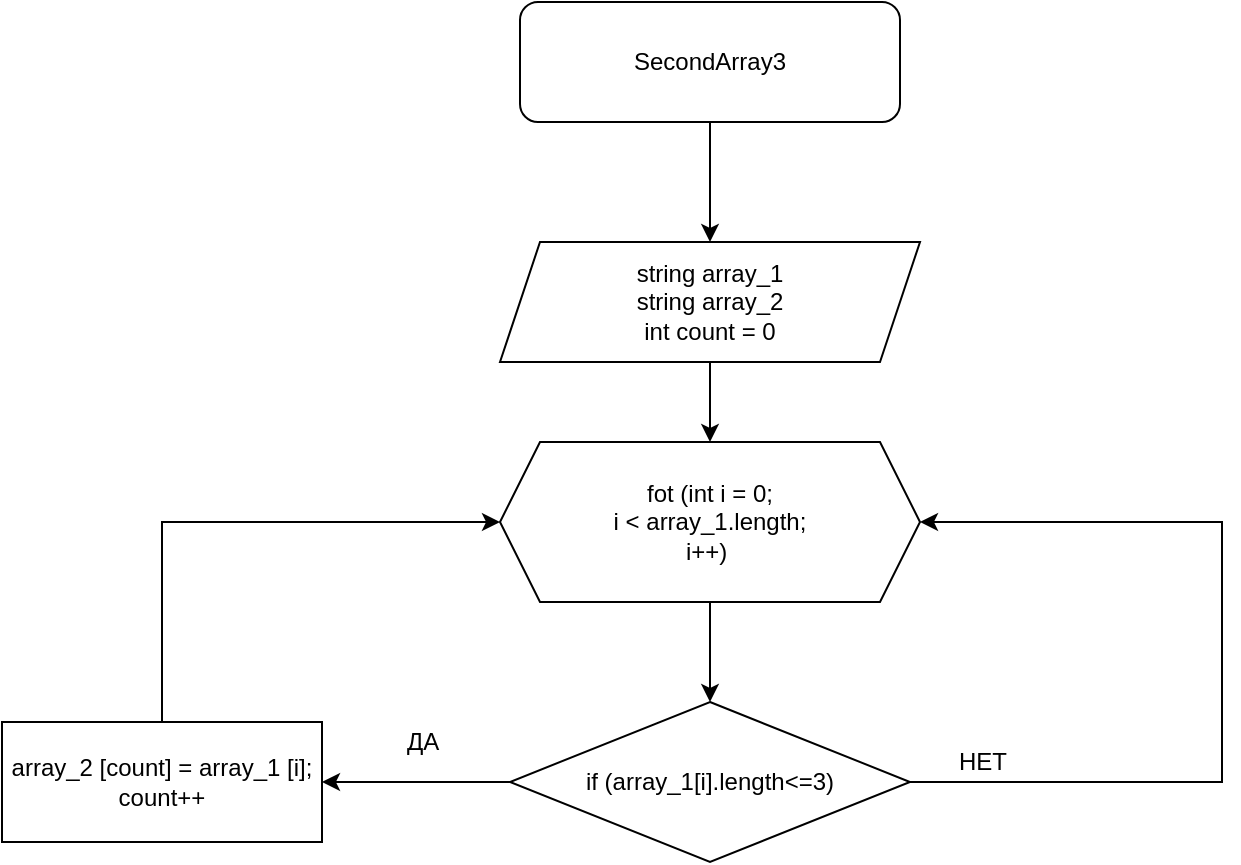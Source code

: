 <mxfile version="20.2.7" type="google"><diagram id="AgZHRD1n0vah4gnTTMAI" name="Page-1"><mxGraphModel grid="1" page="1" gridSize="10" guides="1" tooltips="1" connect="1" arrows="1" fold="1" pageScale="1" pageWidth="827" pageHeight="1169" math="0" shadow="0"><root><mxCell id="0"/><mxCell id="1" parent="0"/><mxCell id="2bXv4Aq9KpcfihPdH2ot-1" value="SecondArray3" style="rounded=1;whiteSpace=wrap;html=1;" vertex="1" parent="1"><mxGeometry x="319" y="80" width="190" height="60" as="geometry"/></mxCell><mxCell id="2bXv4Aq9KpcfihPdH2ot-2" value="string array_1&lt;br&gt;string array_2&lt;br&gt;int count = 0" style="shape=parallelogram;perimeter=parallelogramPerimeter;whiteSpace=wrap;html=1;fixedSize=1;" vertex="1" parent="1"><mxGeometry x="309" y="200" width="210" height="60" as="geometry"/></mxCell><mxCell id="2bXv4Aq9KpcfihPdH2ot-3" value="fot (int i = 0;&lt;br&gt;i &amp;lt; array_1.length;&lt;br&gt;i++)&amp;nbsp;" style="shape=hexagon;perimeter=hexagonPerimeter2;whiteSpace=wrap;html=1;fixedSize=1;" vertex="1" parent="1"><mxGeometry x="309" y="300" width="210" height="80" as="geometry"/></mxCell><mxCell id="2bXv4Aq9KpcfihPdH2ot-4" value="if (array_1[i].length&amp;lt;=3)" style="rhombus;whiteSpace=wrap;html=1;" vertex="1" parent="1"><mxGeometry x="314" y="430" width="200" height="80" as="geometry"/></mxCell><mxCell id="2bXv4Aq9KpcfihPdH2ot-6" value="" style="endArrow=classic;html=1;rounded=0;exitX=0.5;exitY=1;exitDx=0;exitDy=0;entryX=0.5;entryY=0;entryDx=0;entryDy=0;" edge="1" parent="1" source="2bXv4Aq9KpcfihPdH2ot-2" target="2bXv4Aq9KpcfihPdH2ot-3"><mxGeometry width="50" height="50" relative="1" as="geometry"><mxPoint x="330" y="310" as="sourcePoint"/><mxPoint x="380" y="260" as="targetPoint"/></mxGeometry></mxCell><mxCell id="2bXv4Aq9KpcfihPdH2ot-7" value="" style="endArrow=classic;html=1;rounded=0;exitX=0.5;exitY=1;exitDx=0;exitDy=0;entryX=0.5;entryY=0;entryDx=0;entryDy=0;" edge="1" parent="1" source="2bXv4Aq9KpcfihPdH2ot-3" target="2bXv4Aq9KpcfihPdH2ot-4"><mxGeometry width="50" height="50" relative="1" as="geometry"><mxPoint x="340" y="420" as="sourcePoint"/><mxPoint x="390" y="370" as="targetPoint"/></mxGeometry></mxCell><mxCell id="2bXv4Aq9KpcfihPdH2ot-8" value="array_2 [count] = array_1 [i];&lt;br&gt;count++" style="rounded=0;whiteSpace=wrap;html=1;" vertex="1" parent="1"><mxGeometry x="60" y="440" width="160" height="60" as="geometry"/></mxCell><mxCell id="2bXv4Aq9KpcfihPdH2ot-9" value="" style="endArrow=classic;html=1;rounded=0;exitX=0;exitY=0.5;exitDx=0;exitDy=0;entryX=1;entryY=0.5;entryDx=0;entryDy=0;" edge="1" parent="1" source="2bXv4Aq9KpcfihPdH2ot-4" target="2bXv4Aq9KpcfihPdH2ot-8"><mxGeometry width="50" height="50" relative="1" as="geometry"><mxPoint x="270" y="630" as="sourcePoint"/><mxPoint x="320" y="580" as="targetPoint"/><Array as="points"><mxPoint x="260" y="470"/></Array></mxGeometry></mxCell><mxCell id="2bXv4Aq9KpcfihPdH2ot-10" value="ДА" style="text;html=1;align=center;verticalAlign=middle;resizable=0;points=[];autosize=1;strokeColor=none;fillColor=none;" vertex="1" parent="1"><mxGeometry x="250" y="435" width="40" height="30" as="geometry"/></mxCell><mxCell id="2bXv4Aq9KpcfihPdH2ot-12" value="" style="endArrow=classic;html=1;rounded=0;exitX=0.5;exitY=1;exitDx=0;exitDy=0;" edge="1" parent="1" source="2bXv4Aq9KpcfihPdH2ot-1" target="2bXv4Aq9KpcfihPdH2ot-2"><mxGeometry width="50" height="50" relative="1" as="geometry"><mxPoint x="410" y="160" as="sourcePoint"/><mxPoint x="460" y="110" as="targetPoint"/></mxGeometry></mxCell><mxCell id="2bXv4Aq9KpcfihPdH2ot-13" value="" style="endArrow=classic;html=1;rounded=0;exitX=1;exitY=0.5;exitDx=0;exitDy=0;entryX=1;entryY=0.5;entryDx=0;entryDy=0;" edge="1" parent="1" source="2bXv4Aq9KpcfihPdH2ot-4" target="2bXv4Aq9KpcfihPdH2ot-3"><mxGeometry width="50" height="50" relative="1" as="geometry"><mxPoint x="390" y="470" as="sourcePoint"/><mxPoint x="440" y="420" as="targetPoint"/><Array as="points"><mxPoint x="670" y="470"/><mxPoint x="670" y="410"/><mxPoint x="670" y="340"/></Array></mxGeometry></mxCell><mxCell id="2bXv4Aq9KpcfihPdH2ot-14" value="НЕТ" style="text;html=1;align=center;verticalAlign=middle;resizable=0;points=[];autosize=1;strokeColor=none;fillColor=none;" vertex="1" parent="1"><mxGeometry x="525" y="445" width="50" height="30" as="geometry"/></mxCell><mxCell id="2bXv4Aq9KpcfihPdH2ot-15" value="" style="endArrow=classic;html=1;rounded=0;exitX=0.5;exitY=0;exitDx=0;exitDy=0;entryX=0;entryY=0.5;entryDx=0;entryDy=0;" edge="1" parent="1" source="2bXv4Aq9KpcfihPdH2ot-8" target="2bXv4Aq9KpcfihPdH2ot-3"><mxGeometry width="50" height="50" relative="1" as="geometry"><mxPoint x="130" y="430" as="sourcePoint"/><mxPoint x="180" y="380" as="targetPoint"/><Array as="points"><mxPoint x="140" y="340"/></Array></mxGeometry></mxCell></root></mxGraphModel></diagram></mxfile>